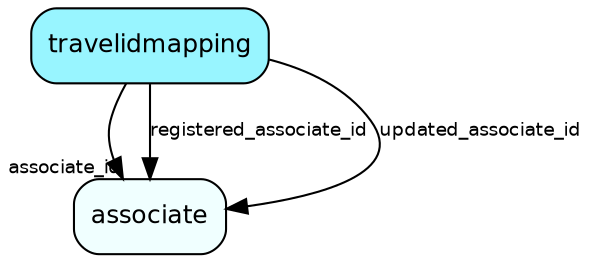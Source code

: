 digraph travelidmapping  {
node [shape = box style="rounded, filled" fontname = "Helvetica" fontsize = "12" ]
edge [fontname = "Helvetica" fontsize = "9"]

travelidmapping[fillcolor = "cadetblue1"]
associate[fillcolor = "azure1"]
travelidmapping -> associate [headlabel = "associate_id"]
travelidmapping -> associate [label = "registered_associate_id"]
travelidmapping -> associate [label = "updated_associate_id"]
}
